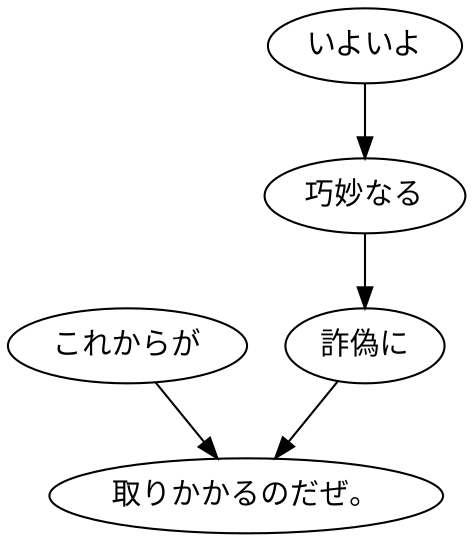 digraph graph8692 {
	node0 [label="これからが"];
	node1 [label="いよいよ"];
	node2 [label="巧妙なる"];
	node3 [label="詐偽に"];
	node4 [label="取りかかるのだぜ。"];
	node0 -> node4;
	node1 -> node2;
	node2 -> node3;
	node3 -> node4;
}
